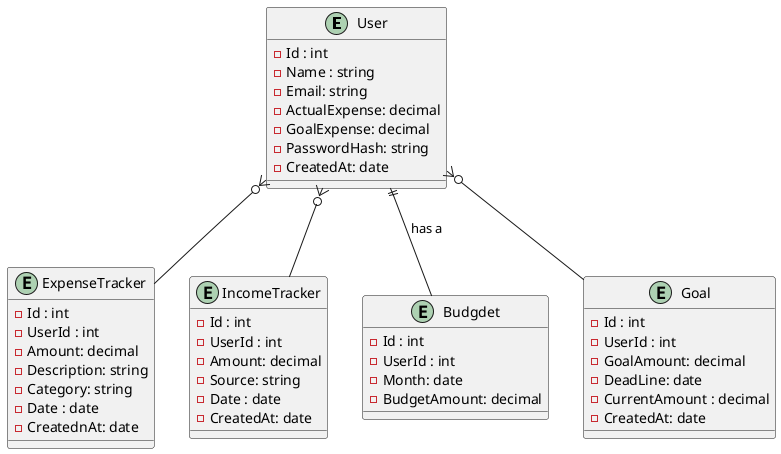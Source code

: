 @startuml title Data base design

    entity User {
    - Id : int
    - Name : string
    - Email: string
    - ActualExpense: decimal
    - GoalExpense: decimal
    - PasswordHash: string
    - CreatedAt: date
    }
  
    
    entity ExpenseTracker {
    - Id : int
    - UserId : int
    - Amount: decimal
    - Description: string
    - Category: string
    - Date : date
    - CreatednAt: date
    }
    
    entity IncomeTracker {
    - Id : int
    - UserId : int
    - Amount: decimal
    - Source: string
    - Date : date
    - CreatedAt: date
    }
    
    entity Budgdet {
    - Id : int
    - UserId : int
    - Month: date
    - BudgetAmount: decimal
    }
    
    entity Goal {
    - Id : int
    - UserId : int
    - GoalAmount: decimal
    - DeadLine: date
    - CurrentAmount : decimal
    - CreatedAt: date
    }
 
 
User }o-- ExpenseTracker
User }o-- IncomeTracker 
User ||-- Budgdet : has a
User }o-- Goal 


@enduml
